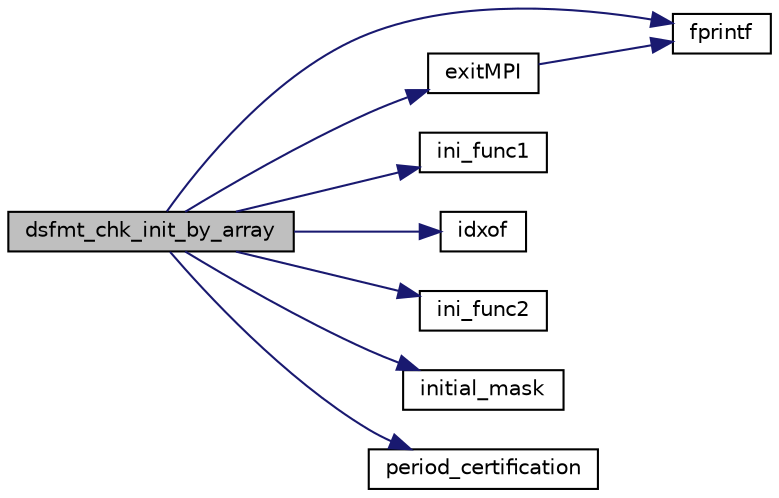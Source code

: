 digraph "dsfmt_chk_init_by_array"
{
 // INTERACTIVE_SVG=YES
  edge [fontname="Helvetica",fontsize="10",labelfontname="Helvetica",labelfontsize="10"];
  node [fontname="Helvetica",fontsize="10",shape=record];
  rankdir="LR";
  Node1 [label="dsfmt_chk_init_by_array",height=0.2,width=0.4,color="black", fillcolor="grey75", style="filled", fontcolor="black"];
  Node1 -> Node2 [color="midnightblue",fontsize="10",style="solid",fontname="Helvetica"];
  Node2 [label="fprintf",height=0.2,width=0.4,color="black", fillcolor="white", style="filled",URL="$xfreemem__large_8c.html#a5c1bb0da45eec945c4cc3233c7d8427e"];
  Node1 -> Node3 [color="midnightblue",fontsize="10",style="solid",fontname="Helvetica"];
  Node3 [label="exitMPI",height=0.2,width=0.4,color="black", fillcolor="white", style="filled",URL="$wrapper_m_p_i_8h.html#ae0504dbbe2857fc4f3c84ef0b7bc45ed"];
  Node3 -> Node2 [color="midnightblue",fontsize="10",style="solid",fontname="Helvetica"];
  Node1 -> Node4 [color="midnightblue",fontsize="10",style="solid",fontname="Helvetica"];
  Node4 [label="ini_func1",height=0.2,width=0.4,color="black", fillcolor="white", style="filled",URL="$d_s_f_m_t_8c.html#afe0e4e5727d9188f5ae1632da731d412"];
  Node1 -> Node5 [color="midnightblue",fontsize="10",style="solid",fontname="Helvetica"];
  Node5 [label="idxof",height=0.2,width=0.4,color="black", fillcolor="white", style="filled",URL="$d_s_f_m_t_8c.html#a6ceeab85133c3fd7ec95aa85523ff544"];
  Node1 -> Node6 [color="midnightblue",fontsize="10",style="solid",fontname="Helvetica"];
  Node6 [label="ini_func2",height=0.2,width=0.4,color="black", fillcolor="white", style="filled",URL="$d_s_f_m_t_8c.html#a8da6197e2fe073abb9016e3cf4822807"];
  Node1 -> Node7 [color="midnightblue",fontsize="10",style="solid",fontname="Helvetica"];
  Node7 [label="initial_mask",height=0.2,width=0.4,color="black", fillcolor="white", style="filled",URL="$d_s_f_m_t_8c.html#a95a1673e2b7b3a48a7eab8fa19e18e1d"];
  Node1 -> Node8 [color="midnightblue",fontsize="10",style="solid",fontname="Helvetica"];
  Node8 [label="period_certification",height=0.2,width=0.4,color="black", fillcolor="white", style="filled",URL="$d_s_f_m_t_8c.html#a8c0334eb83e12d16f2cfe48929114e44"];
}
